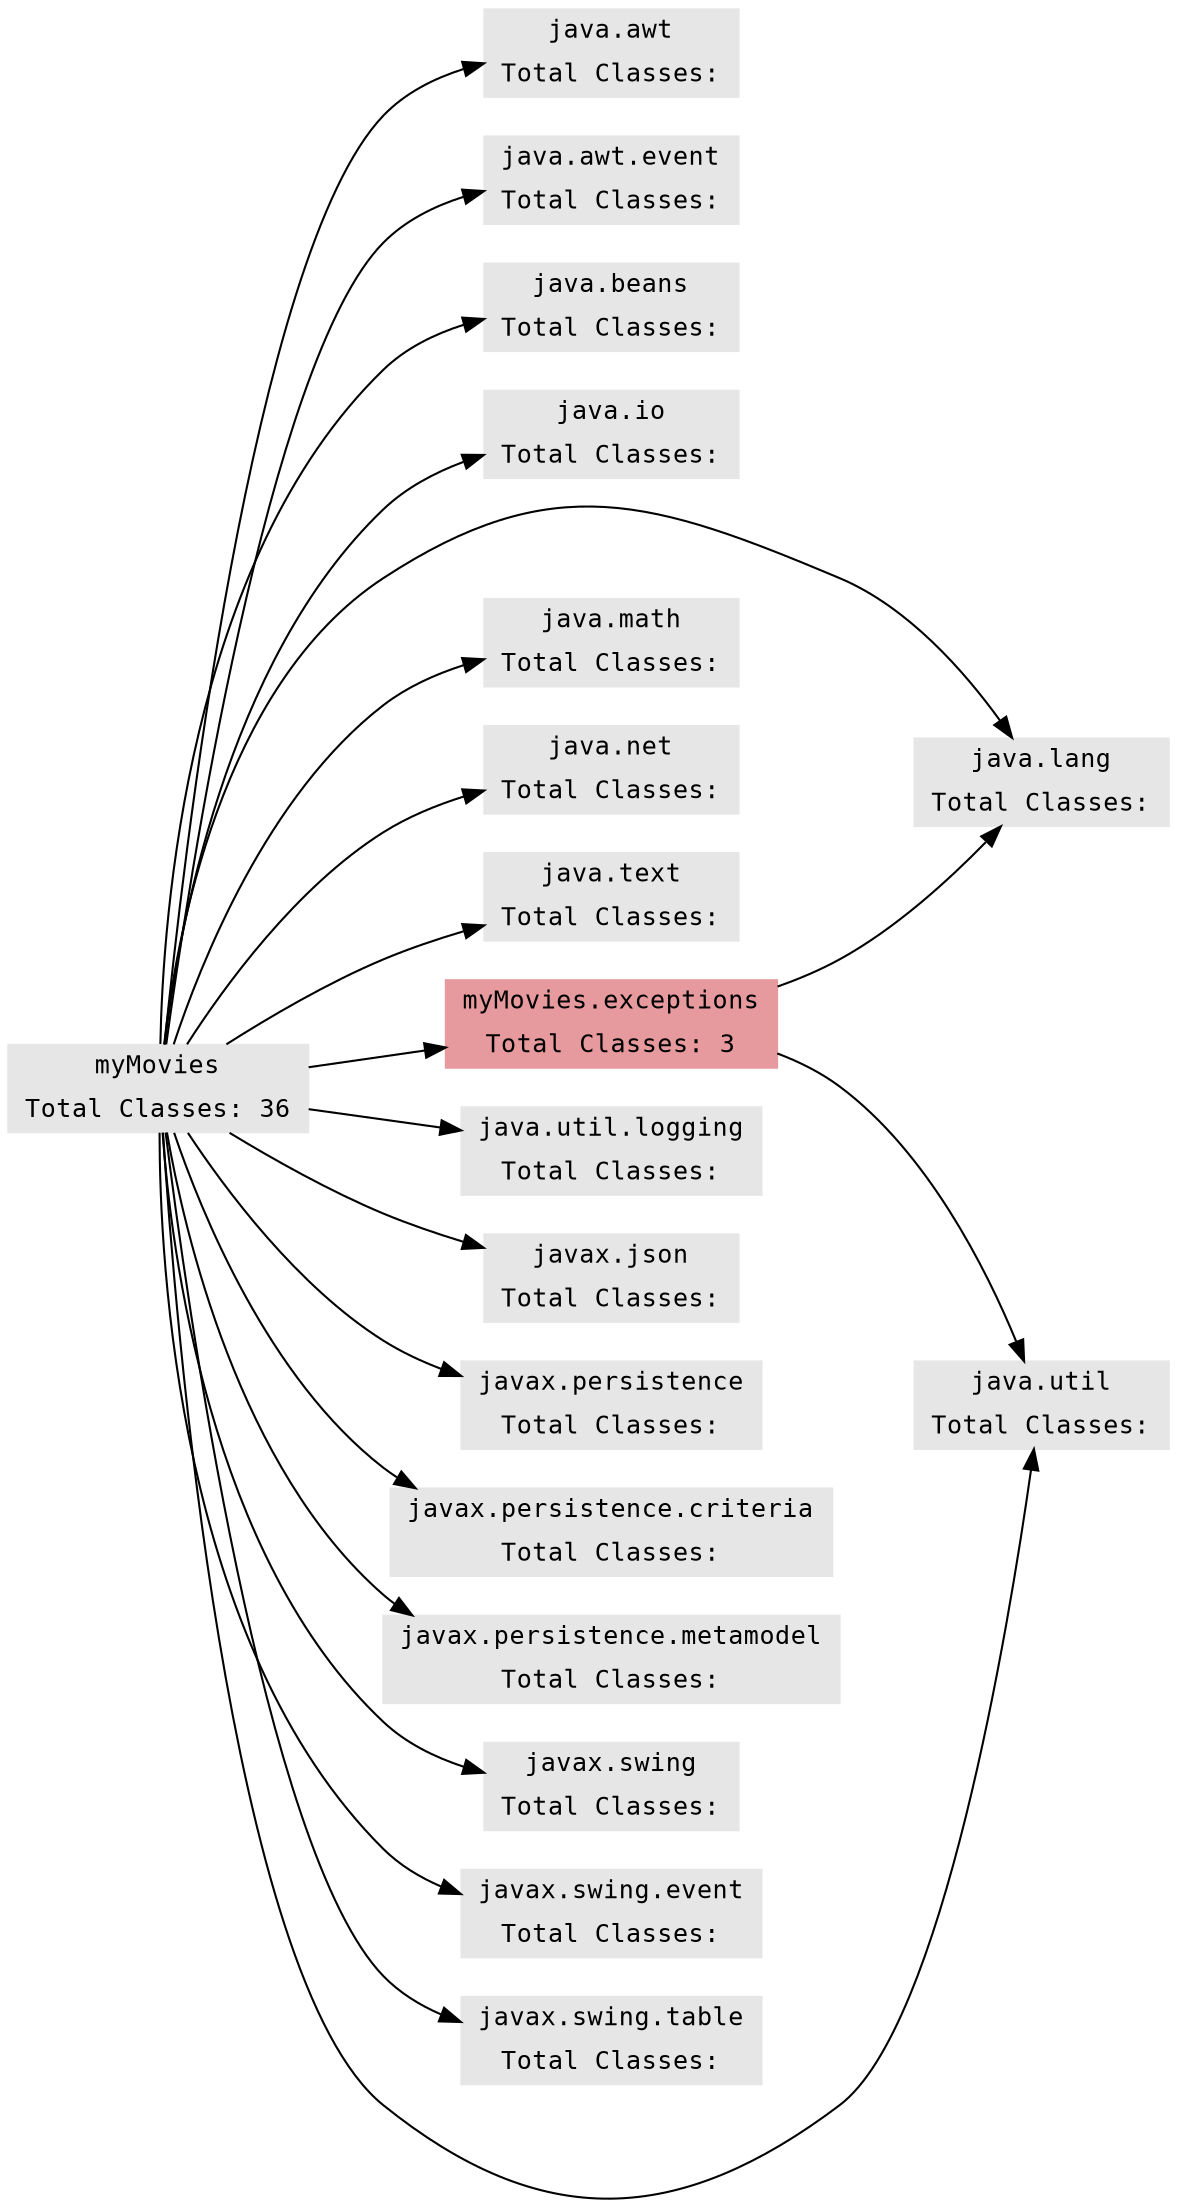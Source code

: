 
digraph g {
        graph [
	    rankdir = "LR"
	];
	node [
	    fontsize = "12"
	    fontname = "Courier"
	    shape = "ellipse"
	];
	edge[];
	"java.awt" [
        label="java.awt | Total Classes: "
	shape="record"
	color=".99 0.0 .9"
	style=filled
    ];
    "java.awt.event" [
        label="java.awt.event | Total Classes: "
	shape="record"
	color=".99 0.0 .9"
	style=filled
    ];
    "java.beans" [
        label="java.beans | Total Classes: "
	shape="record"
	color=".99 0.0 .9"
	style=filled
    ];
    "java.io" [
        label="java.io | Total Classes: "
	shape="record"
	color=".99 0.0 .9"
	style=filled
    ];
    "java.lang" [
        label="java.lang | Total Classes: "
	shape="record"
	color=".99 0.0 .9"
	style=filled
    ];
    "java.math" [
        label="java.math | Total Classes: "
	shape="record"
	color=".99 0.0 .9"
	style=filled
    ];
    "java.net" [
        label="java.net | Total Classes: "
	shape="record"
	color=".99 0.0 .9"
	style=filled
    ];
    "java.text" [
        label="java.text | Total Classes: "
	shape="record"
	color=".99 0.0 .9"
	style=filled
    ];
    "java.util" [
        label="java.util | Total Classes: "
	shape="record"
	color=".99 0.0 .9"
	style=filled
    ];
    "java.util.logging" [
        label="java.util.logging | Total Classes: "
	shape="record"
	color=".99 0.0 .9"
	style=filled
    ];
    "javax.json" [
        label="javax.json | Total Classes: "
	shape="record"
	color=".99 0.0 .9"
	style=filled
    ];
    "javax.persistence" [
        label="javax.persistence | Total Classes: "
	shape="record"
	color=".99 0.0 .9"
	style=filled
    ];
    "javax.persistence.criteria" [
        label="javax.persistence.criteria | Total Classes: "
	shape="record"
	color=".99 0.0 .9"
	style=filled
    ];
    "javax.persistence.metamodel" [
        label="javax.persistence.metamodel | Total Classes: "
	shape="record"
	color=".99 0.0 .9"
	style=filled
    ];
    "javax.swing" [
        label="javax.swing | Total Classes: "
	shape="record"
	color=".99 0.0 .9"
	style=filled
    ];
    "javax.swing.event" [
        label="javax.swing.event | Total Classes: "
	shape="record"
	color=".99 0.0 .9"
	style=filled
    ];
    "javax.swing.table" [
        label="javax.swing.table | Total Classes: "
	shape="record"
	color=".99 0.0 .9"
	style=filled
    ];
    "myMovies" [
        label="myMovies | Total Classes: 36"
	shape="record"
	color=".99 0 .9"
	style=filled
    ];
    "myMovies" -> "java.awt"
    "myMovies" -> "java.awt.event"
    "myMovies" -> "java.beans"
    "myMovies" -> "java.io"
    "myMovies" -> "java.lang"
    "myMovies" -> "java.math"
    "myMovies" -> "java.net"
    "myMovies" -> "java.text"
    "myMovies" -> "java.util"
    "myMovies" -> "java.util.logging"
    "myMovies" -> "javax.json"
    "myMovies" -> "javax.persistence"
    "myMovies" -> "javax.persistence.criteria"
    "myMovies" -> "javax.persistence.metamodel"
    "myMovies" -> "javax.swing"
    "myMovies" -> "javax.swing.event"
    "myMovies" -> "javax.swing.table"
    "myMovies" -> "myMovies.exceptions"
    "myMovies.exceptions" [
        label="myMovies.exceptions | Total Classes: 3"
	shape="record"
	color=".99 0.33 .9"
	style=filled
    ];
    "myMovies.exceptions" -> "java.lang"
    "myMovies.exceptions" -> "java.util"
    
}

